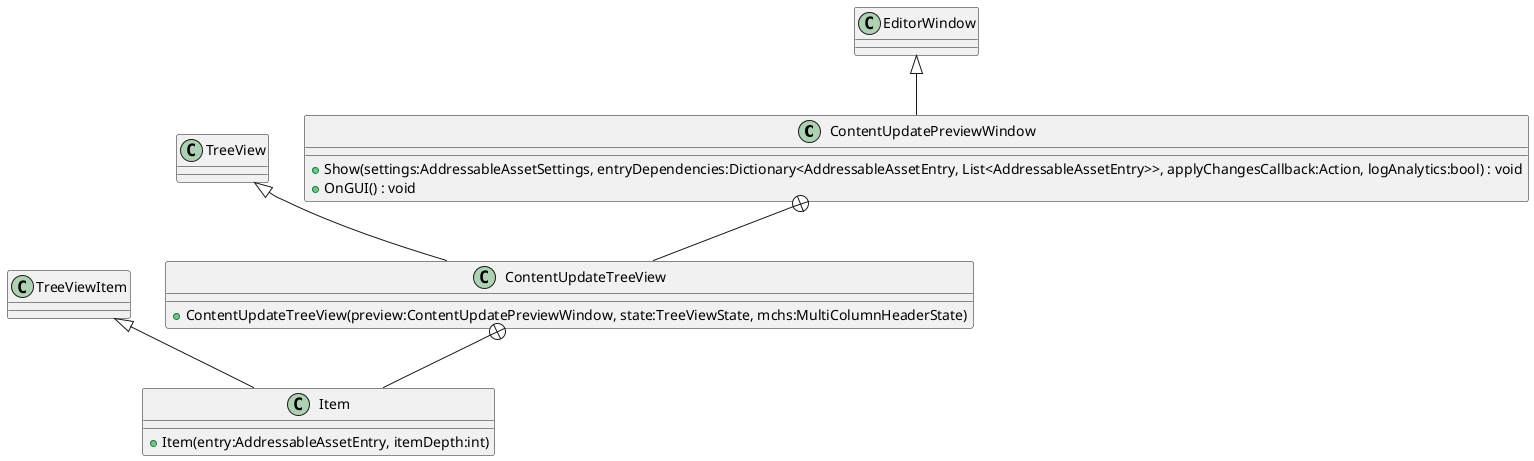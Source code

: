 @startuml
class ContentUpdatePreviewWindow {
    + Show(settings:AddressableAssetSettings, entryDependencies:Dictionary<AddressableAssetEntry, List<AddressableAssetEntry>>, applyChangesCallback:Action, logAnalytics:bool) : void
    + OnGUI() : void
}
class ContentUpdateTreeView {
    + ContentUpdateTreeView(preview:ContentUpdatePreviewWindow, state:TreeViewState, mchs:MultiColumnHeaderState)
}
class Item {
    + Item(entry:AddressableAssetEntry, itemDepth:int)
}
EditorWindow <|-- ContentUpdatePreviewWindow
ContentUpdatePreviewWindow +-- ContentUpdateTreeView
TreeView <|-- ContentUpdateTreeView
ContentUpdateTreeView +-- Item
TreeViewItem <|-- Item
@enduml
